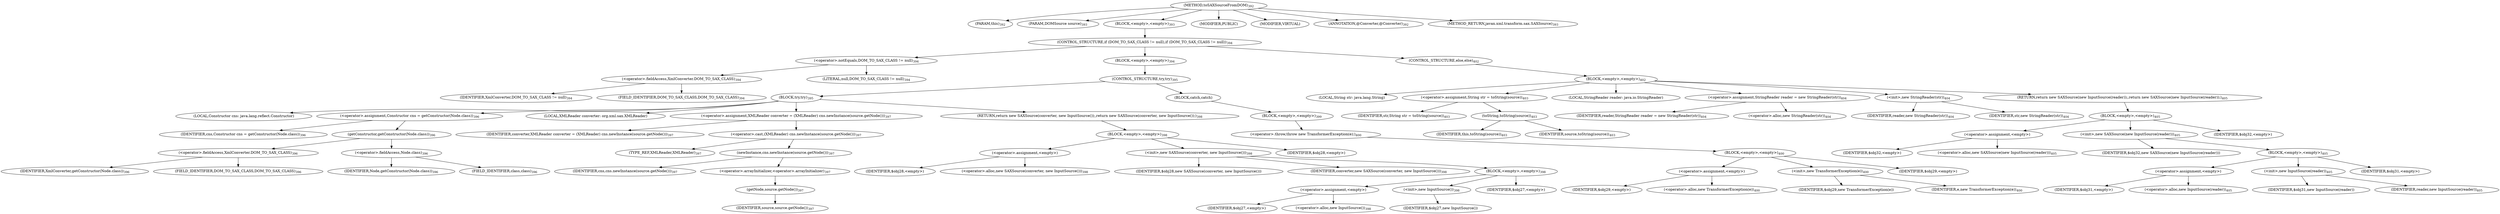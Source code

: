 digraph "toSAXSourceFromDOM" {  
"943" [label = <(METHOD,toSAXSourceFromDOM)<SUB>392</SUB>> ]
"52" [label = <(PARAM,this)<SUB>392</SUB>> ]
"944" [label = <(PARAM,DOMSource source)<SUB>393</SUB>> ]
"945" [label = <(BLOCK,&lt;empty&gt;,&lt;empty&gt;)<SUB>393</SUB>> ]
"946" [label = <(CONTROL_STRUCTURE,if (DOM_TO_SAX_CLASS != null),if (DOM_TO_SAX_CLASS != null))<SUB>394</SUB>> ]
"947" [label = <(&lt;operator&gt;.notEquals,DOM_TO_SAX_CLASS != null)<SUB>394</SUB>> ]
"948" [label = <(&lt;operator&gt;.fieldAccess,XmlConverter.DOM_TO_SAX_CLASS)<SUB>394</SUB>> ]
"949" [label = <(IDENTIFIER,XmlConverter,DOM_TO_SAX_CLASS != null)<SUB>394</SUB>> ]
"950" [label = <(FIELD_IDENTIFIER,DOM_TO_SAX_CLASS,DOM_TO_SAX_CLASS)<SUB>394</SUB>> ]
"951" [label = <(LITERAL,null,DOM_TO_SAX_CLASS != null)<SUB>394</SUB>> ]
"952" [label = <(BLOCK,&lt;empty&gt;,&lt;empty&gt;)<SUB>394</SUB>> ]
"953" [label = <(CONTROL_STRUCTURE,try,try)<SUB>395</SUB>> ]
"954" [label = <(BLOCK,try,try)<SUB>395</SUB>> ]
"955" [label = <(LOCAL,Constructor cns: java.lang.reflect.Constructor)> ]
"956" [label = <(&lt;operator&gt;.assignment,Constructor cns = getConstructor(Node.class))<SUB>396</SUB>> ]
"957" [label = <(IDENTIFIER,cns,Constructor cns = getConstructor(Node.class))<SUB>396</SUB>> ]
"958" [label = <(getConstructor,getConstructor(Node.class))<SUB>396</SUB>> ]
"959" [label = <(&lt;operator&gt;.fieldAccess,XmlConverter.DOM_TO_SAX_CLASS)<SUB>396</SUB>> ]
"960" [label = <(IDENTIFIER,XmlConverter,getConstructor(Node.class))<SUB>396</SUB>> ]
"961" [label = <(FIELD_IDENTIFIER,DOM_TO_SAX_CLASS,DOM_TO_SAX_CLASS)<SUB>396</SUB>> ]
"962" [label = <(&lt;operator&gt;.fieldAccess,Node.class)<SUB>396</SUB>> ]
"963" [label = <(IDENTIFIER,Node,getConstructor(Node.class))<SUB>396</SUB>> ]
"964" [label = <(FIELD_IDENTIFIER,class,class)<SUB>396</SUB>> ]
"965" [label = <(LOCAL,XMLReader converter: org.xml.sax.XMLReader)> ]
"966" [label = <(&lt;operator&gt;.assignment,XMLReader converter = (XMLReader) cns.newInstance(source.getNode()))<SUB>397</SUB>> ]
"967" [label = <(IDENTIFIER,converter,XMLReader converter = (XMLReader) cns.newInstance(source.getNode()))<SUB>397</SUB>> ]
"968" [label = <(&lt;operator&gt;.cast,(XMLReader) cns.newInstance(source.getNode()))<SUB>397</SUB>> ]
"969" [label = <(TYPE_REF,XMLReader,XMLReader)<SUB>397</SUB>> ]
"970" [label = <(newInstance,cns.newInstance(source.getNode()))<SUB>397</SUB>> ]
"971" [label = <(IDENTIFIER,cns,cns.newInstance(source.getNode()))<SUB>397</SUB>> ]
"972" [label = <(&lt;operator&gt;.arrayInitializer,&lt;operator&gt;.arrayInitializer)<SUB>397</SUB>> ]
"973" [label = <(getNode,source.getNode())<SUB>397</SUB>> ]
"974" [label = <(IDENTIFIER,source,source.getNode())<SUB>397</SUB>> ]
"975" [label = <(RETURN,return new SAXSource(converter, new InputSource());,return new SAXSource(converter, new InputSource());)<SUB>398</SUB>> ]
"976" [label = <(BLOCK,&lt;empty&gt;,&lt;empty&gt;)<SUB>398</SUB>> ]
"977" [label = <(&lt;operator&gt;.assignment,&lt;empty&gt;)> ]
"978" [label = <(IDENTIFIER,$obj28,&lt;empty&gt;)> ]
"979" [label = <(&lt;operator&gt;.alloc,new SAXSource(converter, new InputSource()))<SUB>398</SUB>> ]
"980" [label = <(&lt;init&gt;,new SAXSource(converter, new InputSource()))<SUB>398</SUB>> ]
"981" [label = <(IDENTIFIER,$obj28,new SAXSource(converter, new InputSource()))> ]
"982" [label = <(IDENTIFIER,converter,new SAXSource(converter, new InputSource()))<SUB>398</SUB>> ]
"983" [label = <(BLOCK,&lt;empty&gt;,&lt;empty&gt;)<SUB>398</SUB>> ]
"984" [label = <(&lt;operator&gt;.assignment,&lt;empty&gt;)> ]
"985" [label = <(IDENTIFIER,$obj27,&lt;empty&gt;)> ]
"986" [label = <(&lt;operator&gt;.alloc,new InputSource())<SUB>398</SUB>> ]
"987" [label = <(&lt;init&gt;,new InputSource())<SUB>398</SUB>> ]
"988" [label = <(IDENTIFIER,$obj27,new InputSource())> ]
"989" [label = <(IDENTIFIER,$obj27,&lt;empty&gt;)> ]
"990" [label = <(IDENTIFIER,$obj28,&lt;empty&gt;)> ]
"991" [label = <(BLOCK,catch,catch)> ]
"992" [label = <(BLOCK,&lt;empty&gt;,&lt;empty&gt;)<SUB>399</SUB>> ]
"993" [label = <(&lt;operator&gt;.throw,throw new TransformerException(e);)<SUB>400</SUB>> ]
"994" [label = <(BLOCK,&lt;empty&gt;,&lt;empty&gt;)<SUB>400</SUB>> ]
"995" [label = <(&lt;operator&gt;.assignment,&lt;empty&gt;)> ]
"996" [label = <(IDENTIFIER,$obj29,&lt;empty&gt;)> ]
"997" [label = <(&lt;operator&gt;.alloc,new TransformerException(e))<SUB>400</SUB>> ]
"998" [label = <(&lt;init&gt;,new TransformerException(e))<SUB>400</SUB>> ]
"999" [label = <(IDENTIFIER,$obj29,new TransformerException(e))> ]
"1000" [label = <(IDENTIFIER,e,new TransformerException(e))<SUB>400</SUB>> ]
"1001" [label = <(IDENTIFIER,$obj29,&lt;empty&gt;)> ]
"1002" [label = <(CONTROL_STRUCTURE,else,else)<SUB>402</SUB>> ]
"1003" [label = <(BLOCK,&lt;empty&gt;,&lt;empty&gt;)<SUB>402</SUB>> ]
"1004" [label = <(LOCAL,String str: java.lang.String)> ]
"1005" [label = <(&lt;operator&gt;.assignment,String str = toString(source))<SUB>403</SUB>> ]
"1006" [label = <(IDENTIFIER,str,String str = toString(source))<SUB>403</SUB>> ]
"1007" [label = <(toString,toString(source))<SUB>403</SUB>> ]
"51" [label = <(IDENTIFIER,this,toString(source))<SUB>403</SUB>> ]
"1008" [label = <(IDENTIFIER,source,toString(source))<SUB>403</SUB>> ]
"54" [label = <(LOCAL,StringReader reader: java.io.StringReader)> ]
"1009" [label = <(&lt;operator&gt;.assignment,StringReader reader = new StringReader(str))<SUB>404</SUB>> ]
"1010" [label = <(IDENTIFIER,reader,StringReader reader = new StringReader(str))<SUB>404</SUB>> ]
"1011" [label = <(&lt;operator&gt;.alloc,new StringReader(str))<SUB>404</SUB>> ]
"1012" [label = <(&lt;init&gt;,new StringReader(str))<SUB>404</SUB>> ]
"53" [label = <(IDENTIFIER,reader,new StringReader(str))<SUB>404</SUB>> ]
"1013" [label = <(IDENTIFIER,str,new StringReader(str))<SUB>404</SUB>> ]
"1014" [label = <(RETURN,return new SAXSource(new InputSource(reader));,return new SAXSource(new InputSource(reader));)<SUB>405</SUB>> ]
"1015" [label = <(BLOCK,&lt;empty&gt;,&lt;empty&gt;)<SUB>405</SUB>> ]
"1016" [label = <(&lt;operator&gt;.assignment,&lt;empty&gt;)> ]
"1017" [label = <(IDENTIFIER,$obj32,&lt;empty&gt;)> ]
"1018" [label = <(&lt;operator&gt;.alloc,new SAXSource(new InputSource(reader)))<SUB>405</SUB>> ]
"1019" [label = <(&lt;init&gt;,new SAXSource(new InputSource(reader)))<SUB>405</SUB>> ]
"1020" [label = <(IDENTIFIER,$obj32,new SAXSource(new InputSource(reader)))> ]
"1021" [label = <(BLOCK,&lt;empty&gt;,&lt;empty&gt;)<SUB>405</SUB>> ]
"1022" [label = <(&lt;operator&gt;.assignment,&lt;empty&gt;)> ]
"1023" [label = <(IDENTIFIER,$obj31,&lt;empty&gt;)> ]
"1024" [label = <(&lt;operator&gt;.alloc,new InputSource(reader))<SUB>405</SUB>> ]
"1025" [label = <(&lt;init&gt;,new InputSource(reader))<SUB>405</SUB>> ]
"1026" [label = <(IDENTIFIER,$obj31,new InputSource(reader))> ]
"1027" [label = <(IDENTIFIER,reader,new InputSource(reader))<SUB>405</SUB>> ]
"1028" [label = <(IDENTIFIER,$obj31,&lt;empty&gt;)> ]
"1029" [label = <(IDENTIFIER,$obj32,&lt;empty&gt;)> ]
"1030" [label = <(MODIFIER,PUBLIC)> ]
"1031" [label = <(MODIFIER,VIRTUAL)> ]
"1032" [label = <(ANNOTATION,@Converter,@Converter)<SUB>392</SUB>> ]
"1033" [label = <(METHOD_RETURN,javax.xml.transform.sax.SAXSource)<SUB>393</SUB>> ]
  "943" -> "52" 
  "943" -> "944" 
  "943" -> "945" 
  "943" -> "1030" 
  "943" -> "1031" 
  "943" -> "1032" 
  "943" -> "1033" 
  "945" -> "946" 
  "946" -> "947" 
  "946" -> "952" 
  "946" -> "1002" 
  "947" -> "948" 
  "947" -> "951" 
  "948" -> "949" 
  "948" -> "950" 
  "952" -> "953" 
  "953" -> "954" 
  "953" -> "991" 
  "954" -> "955" 
  "954" -> "956" 
  "954" -> "965" 
  "954" -> "966" 
  "954" -> "975" 
  "956" -> "957" 
  "956" -> "958" 
  "958" -> "959" 
  "958" -> "962" 
  "959" -> "960" 
  "959" -> "961" 
  "962" -> "963" 
  "962" -> "964" 
  "966" -> "967" 
  "966" -> "968" 
  "968" -> "969" 
  "968" -> "970" 
  "970" -> "971" 
  "970" -> "972" 
  "972" -> "973" 
  "973" -> "974" 
  "975" -> "976" 
  "976" -> "977" 
  "976" -> "980" 
  "976" -> "990" 
  "977" -> "978" 
  "977" -> "979" 
  "980" -> "981" 
  "980" -> "982" 
  "980" -> "983" 
  "983" -> "984" 
  "983" -> "987" 
  "983" -> "989" 
  "984" -> "985" 
  "984" -> "986" 
  "987" -> "988" 
  "991" -> "992" 
  "992" -> "993" 
  "993" -> "994" 
  "994" -> "995" 
  "994" -> "998" 
  "994" -> "1001" 
  "995" -> "996" 
  "995" -> "997" 
  "998" -> "999" 
  "998" -> "1000" 
  "1002" -> "1003" 
  "1003" -> "1004" 
  "1003" -> "1005" 
  "1003" -> "54" 
  "1003" -> "1009" 
  "1003" -> "1012" 
  "1003" -> "1014" 
  "1005" -> "1006" 
  "1005" -> "1007" 
  "1007" -> "51" 
  "1007" -> "1008" 
  "1009" -> "1010" 
  "1009" -> "1011" 
  "1012" -> "53" 
  "1012" -> "1013" 
  "1014" -> "1015" 
  "1015" -> "1016" 
  "1015" -> "1019" 
  "1015" -> "1029" 
  "1016" -> "1017" 
  "1016" -> "1018" 
  "1019" -> "1020" 
  "1019" -> "1021" 
  "1021" -> "1022" 
  "1021" -> "1025" 
  "1021" -> "1028" 
  "1022" -> "1023" 
  "1022" -> "1024" 
  "1025" -> "1026" 
  "1025" -> "1027" 
}
